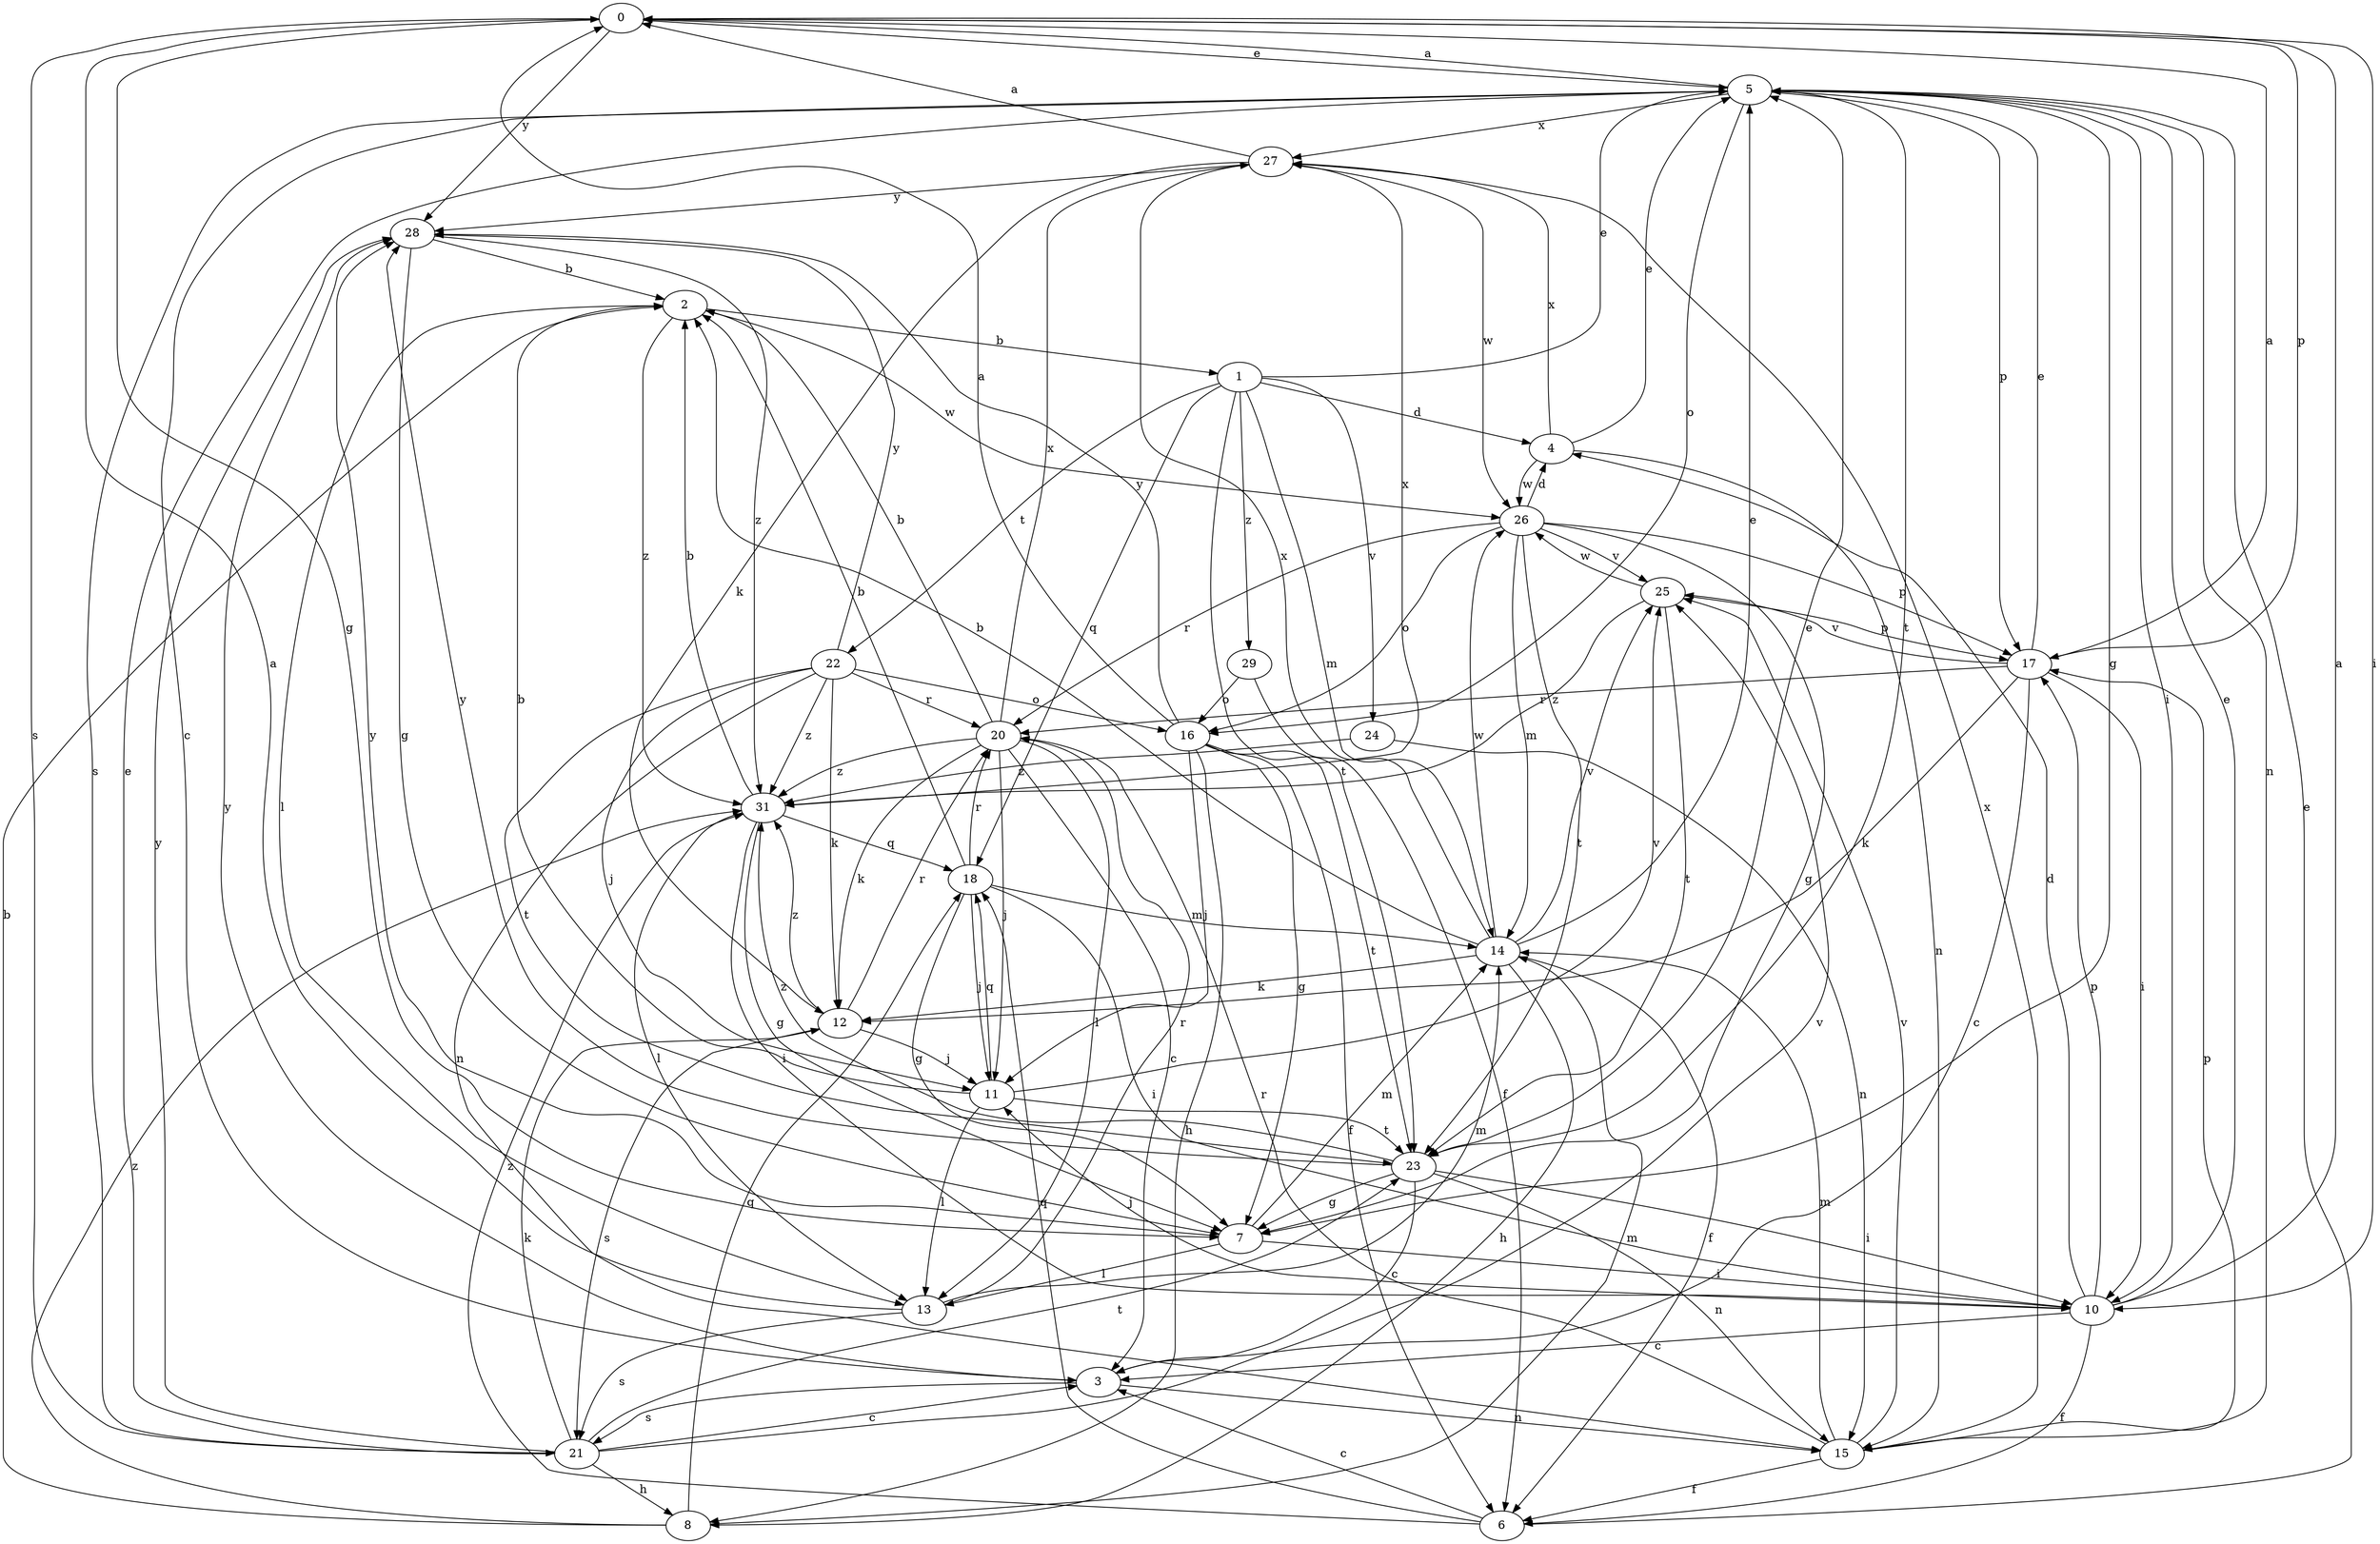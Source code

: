strict digraph  {
0;
1;
2;
3;
4;
5;
6;
7;
8;
10;
11;
12;
13;
14;
15;
16;
17;
18;
20;
21;
22;
23;
24;
25;
26;
27;
28;
29;
31;
0 -> 5  [label=e];
0 -> 7  [label=g];
0 -> 10  [label=i];
0 -> 17  [label=p];
0 -> 21  [label=s];
0 -> 28  [label=y];
1 -> 4  [label=d];
1 -> 5  [label=e];
1 -> 14  [label=m];
1 -> 18  [label=q];
1 -> 22  [label=t];
1 -> 23  [label=t];
1 -> 24  [label=v];
1 -> 29  [label=z];
2 -> 1  [label=b];
2 -> 13  [label=l];
2 -> 26  [label=w];
2 -> 31  [label=z];
3 -> 15  [label=n];
3 -> 21  [label=s];
3 -> 28  [label=y];
4 -> 5  [label=e];
4 -> 15  [label=n];
4 -> 26  [label=w];
4 -> 27  [label=x];
5 -> 0  [label=a];
5 -> 3  [label=c];
5 -> 7  [label=g];
5 -> 10  [label=i];
5 -> 15  [label=n];
5 -> 16  [label=o];
5 -> 17  [label=p];
5 -> 21  [label=s];
5 -> 23  [label=t];
5 -> 27  [label=x];
6 -> 3  [label=c];
6 -> 5  [label=e];
6 -> 18  [label=q];
6 -> 31  [label=z];
7 -> 10  [label=i];
7 -> 13  [label=l];
7 -> 14  [label=m];
7 -> 28  [label=y];
8 -> 2  [label=b];
8 -> 14  [label=m];
8 -> 18  [label=q];
8 -> 31  [label=z];
10 -> 0  [label=a];
10 -> 3  [label=c];
10 -> 4  [label=d];
10 -> 5  [label=e];
10 -> 6  [label=f];
10 -> 11  [label=j];
10 -> 17  [label=p];
11 -> 2  [label=b];
11 -> 13  [label=l];
11 -> 18  [label=q];
11 -> 23  [label=t];
11 -> 25  [label=v];
12 -> 11  [label=j];
12 -> 20  [label=r];
12 -> 21  [label=s];
12 -> 31  [label=z];
13 -> 0  [label=a];
13 -> 14  [label=m];
13 -> 20  [label=r];
13 -> 21  [label=s];
14 -> 2  [label=b];
14 -> 5  [label=e];
14 -> 6  [label=f];
14 -> 8  [label=h];
14 -> 12  [label=k];
14 -> 25  [label=v];
14 -> 26  [label=w];
14 -> 27  [label=x];
15 -> 6  [label=f];
15 -> 14  [label=m];
15 -> 17  [label=p];
15 -> 20  [label=r];
15 -> 25  [label=v];
15 -> 27  [label=x];
16 -> 0  [label=a];
16 -> 6  [label=f];
16 -> 7  [label=g];
16 -> 8  [label=h];
16 -> 11  [label=j];
16 -> 23  [label=t];
16 -> 28  [label=y];
17 -> 0  [label=a];
17 -> 3  [label=c];
17 -> 5  [label=e];
17 -> 10  [label=i];
17 -> 12  [label=k];
17 -> 20  [label=r];
17 -> 25  [label=v];
18 -> 2  [label=b];
18 -> 7  [label=g];
18 -> 10  [label=i];
18 -> 11  [label=j];
18 -> 14  [label=m];
18 -> 20  [label=r];
20 -> 2  [label=b];
20 -> 3  [label=c];
20 -> 11  [label=j];
20 -> 12  [label=k];
20 -> 13  [label=l];
20 -> 27  [label=x];
20 -> 31  [label=z];
21 -> 3  [label=c];
21 -> 5  [label=e];
21 -> 8  [label=h];
21 -> 12  [label=k];
21 -> 23  [label=t];
21 -> 25  [label=v];
21 -> 28  [label=y];
22 -> 11  [label=j];
22 -> 12  [label=k];
22 -> 15  [label=n];
22 -> 16  [label=o];
22 -> 20  [label=r];
22 -> 23  [label=t];
22 -> 28  [label=y];
22 -> 31  [label=z];
23 -> 3  [label=c];
23 -> 5  [label=e];
23 -> 7  [label=g];
23 -> 10  [label=i];
23 -> 15  [label=n];
23 -> 28  [label=y];
23 -> 31  [label=z];
24 -> 15  [label=n];
24 -> 31  [label=z];
25 -> 17  [label=p];
25 -> 23  [label=t];
25 -> 26  [label=w];
25 -> 31  [label=z];
26 -> 4  [label=d];
26 -> 7  [label=g];
26 -> 14  [label=m];
26 -> 16  [label=o];
26 -> 17  [label=p];
26 -> 20  [label=r];
26 -> 23  [label=t];
26 -> 25  [label=v];
27 -> 0  [label=a];
27 -> 12  [label=k];
27 -> 26  [label=w];
27 -> 28  [label=y];
28 -> 2  [label=b];
28 -> 7  [label=g];
28 -> 31  [label=z];
29 -> 6  [label=f];
29 -> 16  [label=o];
31 -> 2  [label=b];
31 -> 7  [label=g];
31 -> 10  [label=i];
31 -> 13  [label=l];
31 -> 18  [label=q];
31 -> 27  [label=x];
}
